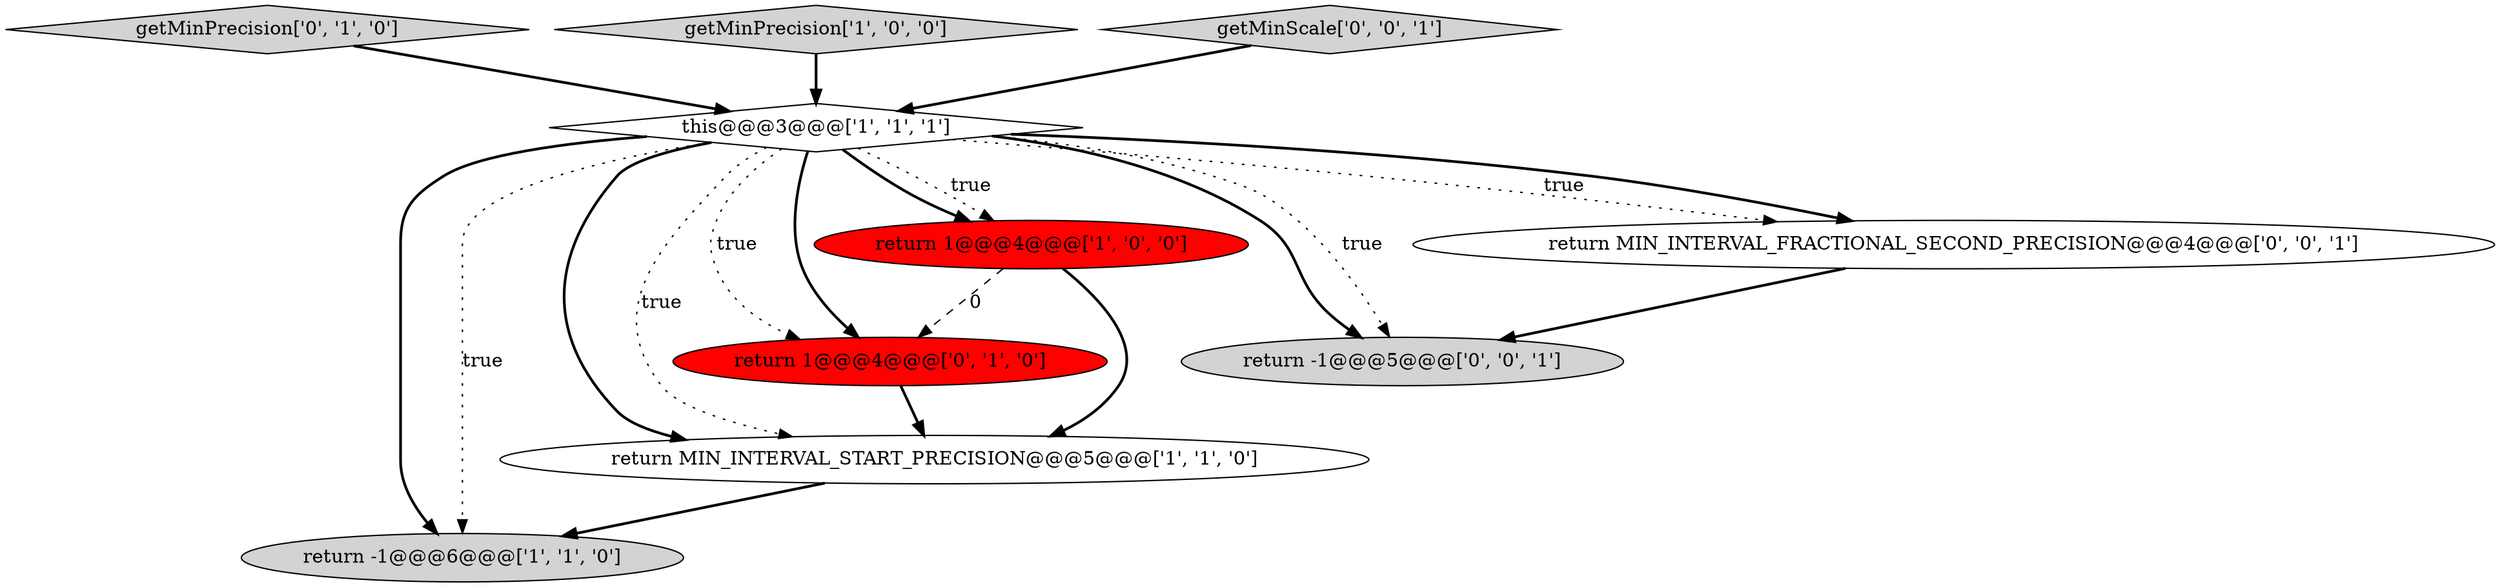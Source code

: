 digraph {
1 [style = filled, label = "this@@@3@@@['1', '1', '1']", fillcolor = white, shape = diamond image = "AAA0AAABBB1BBB"];
3 [style = filled, label = "return -1@@@6@@@['1', '1', '0']", fillcolor = lightgray, shape = ellipse image = "AAA0AAABBB1BBB"];
9 [style = filled, label = "return MIN_INTERVAL_FRACTIONAL_SECOND_PRECISION@@@4@@@['0', '0', '1']", fillcolor = white, shape = ellipse image = "AAA0AAABBB3BBB"];
5 [style = filled, label = "getMinPrecision['0', '1', '0']", fillcolor = lightgray, shape = diamond image = "AAA0AAABBB2BBB"];
6 [style = filled, label = "return 1@@@4@@@['0', '1', '0']", fillcolor = red, shape = ellipse image = "AAA1AAABBB2BBB"];
0 [style = filled, label = "getMinPrecision['1', '0', '0']", fillcolor = lightgray, shape = diamond image = "AAA0AAABBB1BBB"];
7 [style = filled, label = "return -1@@@5@@@['0', '0', '1']", fillcolor = lightgray, shape = ellipse image = "AAA0AAABBB3BBB"];
8 [style = filled, label = "getMinScale['0', '0', '1']", fillcolor = lightgray, shape = diamond image = "AAA0AAABBB3BBB"];
2 [style = filled, label = "return MIN_INTERVAL_START_PRECISION@@@5@@@['1', '1', '0']", fillcolor = white, shape = ellipse image = "AAA0AAABBB1BBB"];
4 [style = filled, label = "return 1@@@4@@@['1', '0', '0']", fillcolor = red, shape = ellipse image = "AAA1AAABBB1BBB"];
1->3 [style = bold, label=""];
8->1 [style = bold, label=""];
1->6 [style = dotted, label="true"];
5->1 [style = bold, label=""];
1->4 [style = bold, label=""];
1->2 [style = bold, label=""];
1->6 [style = bold, label=""];
1->4 [style = dotted, label="true"];
4->2 [style = bold, label=""];
1->2 [style = dotted, label="true"];
9->7 [style = bold, label=""];
4->6 [style = dashed, label="0"];
1->7 [style = bold, label=""];
0->1 [style = bold, label=""];
1->9 [style = dotted, label="true"];
1->9 [style = bold, label=""];
2->3 [style = bold, label=""];
6->2 [style = bold, label=""];
1->3 [style = dotted, label="true"];
1->7 [style = dotted, label="true"];
}
